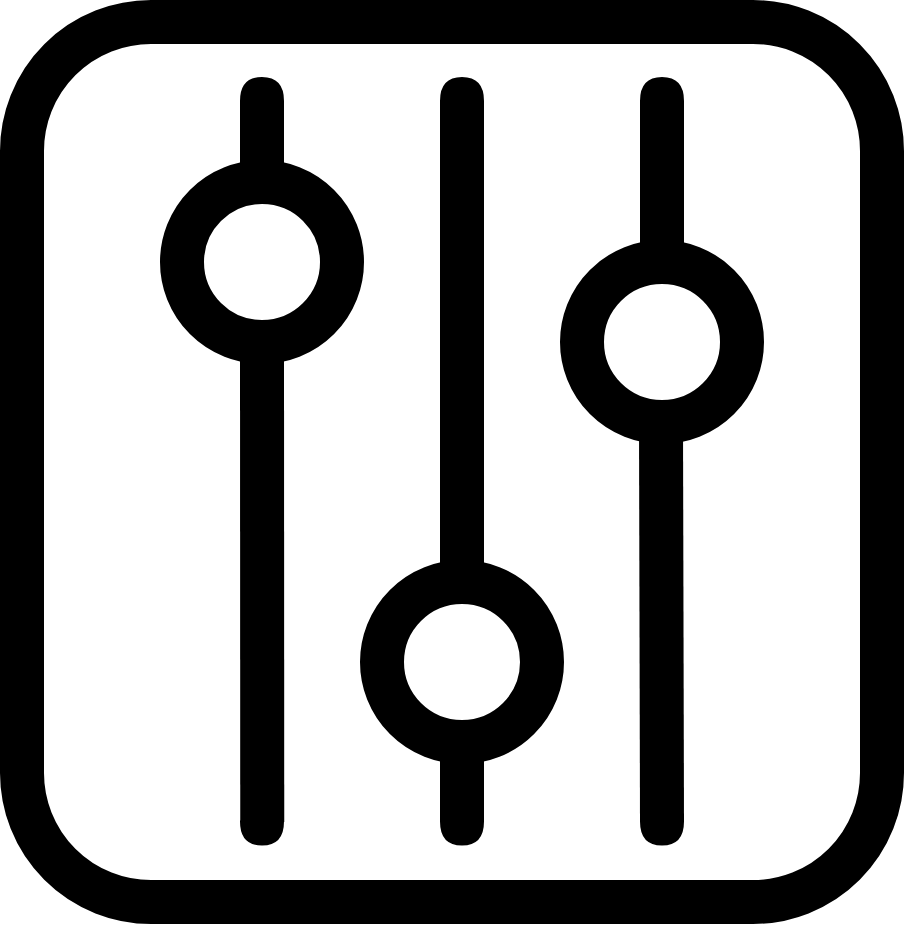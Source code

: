 <mxfile version="26.0.9">
  <diagram name="Seite-1" id="4ODMT-tyjRFM5NADc2XN">
    <mxGraphModel dx="1975" dy="1139" grid="1" gridSize="1" guides="1" tooltips="1" connect="1" arrows="1" fold="1" page="1" pageScale="1" pageWidth="512" pageHeight="512" math="0" shadow="0">
      <root>
        <mxCell id="0" />
        <mxCell id="1" parent="0" />
        <mxCell id="_KdyNQBvBpn_tOjGs-hn-2" value="" style="ellipse;whiteSpace=wrap;html=1;aspect=fixed;strokeWidth=22;fillColor=none;" vertex="1" parent="1">
          <mxGeometry x="120" y="120" width="80" height="80" as="geometry" />
        </mxCell>
        <mxCell id="_KdyNQBvBpn_tOjGs-hn-3" value="" style="ellipse;whiteSpace=wrap;html=1;aspect=fixed;strokeWidth=22;fillColor=none;" vertex="1" parent="1">
          <mxGeometry x="220" y="320" width="80" height="80" as="geometry" />
        </mxCell>
        <mxCell id="_KdyNQBvBpn_tOjGs-hn-4" value="" style="ellipse;whiteSpace=wrap;html=1;aspect=fixed;strokeWidth=22;fillColor=none;" vertex="1" parent="1">
          <mxGeometry x="320" y="160" width="80" height="80" as="geometry" />
        </mxCell>
        <mxCell id="_KdyNQBvBpn_tOjGs-hn-5" value="" style="endArrow=none;html=1;rounded=1;entryX=0.5;entryY=1;entryDx=0;entryDy=0;exitX=0.273;exitY=0.909;exitDx=0;exitDy=0;exitPerimeter=0;strokeWidth=22;curved=0;" edge="1" parent="1" target="_KdyNQBvBpn_tOjGs-hn-2">
          <mxGeometry width="50" height="50" relative="1" as="geometry">
            <mxPoint x="160.12" y="439.96" as="sourcePoint" />
            <mxPoint x="490" y="400" as="targetPoint" />
          </mxGeometry>
        </mxCell>
        <mxCell id="_KdyNQBvBpn_tOjGs-hn-6" value="" style="endArrow=none;html=1;rounded=1;entryX=0.5;entryY=1;entryDx=0;entryDy=0;strokeWidth=22;curved=0;" edge="1" parent="1">
          <mxGeometry width="50" height="50" relative="1" as="geometry">
            <mxPoint x="360" y="440" as="sourcePoint" />
            <mxPoint x="359.5" y="240" as="targetPoint" />
          </mxGeometry>
        </mxCell>
        <mxCell id="_KdyNQBvBpn_tOjGs-hn-7" value="" style="endArrow=none;html=1;rounded=1;exitX=0.5;exitY=0;exitDx=0;exitDy=0;strokeWidth=22;curved=0;" edge="1" parent="1" source="_KdyNQBvBpn_tOjGs-hn-2">
          <mxGeometry width="50" height="50" relative="1" as="geometry">
            <mxPoint x="159.62" y="120.0" as="sourcePoint" />
            <mxPoint x="160" y="80" as="targetPoint" />
          </mxGeometry>
        </mxCell>
        <mxCell id="_KdyNQBvBpn_tOjGs-hn-8" value="" style="endArrow=none;html=1;rounded=1;exitX=0.5;exitY=0;exitDx=0;exitDy=0;strokeWidth=22;curved=0;" edge="1" parent="1" source="_KdyNQBvBpn_tOjGs-hn-4">
          <mxGeometry width="50" height="50" relative="1" as="geometry">
            <mxPoint x="359.5" y="160.0" as="sourcePoint" />
            <mxPoint x="360" y="80" as="targetPoint" />
          </mxGeometry>
        </mxCell>
        <mxCell id="_KdyNQBvBpn_tOjGs-hn-9" value="" style="endArrow=none;html=1;rounded=1;exitX=0.5;exitY=0;exitDx=0;exitDy=0;strokeWidth=22;curved=0;" edge="1" parent="1" source="_KdyNQBvBpn_tOjGs-hn-3">
          <mxGeometry width="50" height="50" relative="1" as="geometry">
            <mxPoint x="370" y="170" as="sourcePoint" />
            <mxPoint x="260" y="80" as="targetPoint" />
          </mxGeometry>
        </mxCell>
        <mxCell id="_KdyNQBvBpn_tOjGs-hn-10" value="" style="endArrow=none;html=1;rounded=1;strokeWidth=22;curved=0;entryX=0.5;entryY=1;entryDx=0;entryDy=0;" edge="1" parent="1" target="_KdyNQBvBpn_tOjGs-hn-3">
          <mxGeometry width="50" height="50" relative="1" as="geometry">
            <mxPoint x="260" y="440" as="sourcePoint" />
            <mxPoint x="380" y="100" as="targetPoint" />
          </mxGeometry>
        </mxCell>
        <mxCell id="_KdyNQBvBpn_tOjGs-hn-11" value="" style="rounded=1;whiteSpace=wrap;html=1;fillColor=none;strokeWidth=22;" vertex="1" parent="1">
          <mxGeometry x="40" y="40" width="430" height="440" as="geometry" />
        </mxCell>
        <mxCell id="_KdyNQBvBpn_tOjGs-hn-13" value="" style="shape=or;whiteSpace=wrap;html=1;rotation=-90;fillColor=#000000;" vertex="1" parent="1">
          <mxGeometry x="154.25" y="63.25" width="11.5" height="21" as="geometry" />
        </mxCell>
        <mxCell id="_KdyNQBvBpn_tOjGs-hn-14" value="" style="shape=or;whiteSpace=wrap;html=1;rotation=-90;fillColor=#000000;" vertex="1" parent="1">
          <mxGeometry x="254.25" y="63.25" width="11.5" height="21" as="geometry" />
        </mxCell>
        <mxCell id="_KdyNQBvBpn_tOjGs-hn-15" value="" style="shape=or;whiteSpace=wrap;html=1;rotation=-90;fillColor=#000000;" vertex="1" parent="1">
          <mxGeometry x="354.25" y="63.25" width="11.5" height="21" as="geometry" />
        </mxCell>
        <mxCell id="_KdyNQBvBpn_tOjGs-hn-16" value="" style="shape=or;whiteSpace=wrap;html=1;rotation=-90;fillColor=#000000;flipV=1;flipH=1;" vertex="1" parent="1">
          <mxGeometry x="154.25" y="435" width="11.5" height="21" as="geometry" />
        </mxCell>
        <mxCell id="_KdyNQBvBpn_tOjGs-hn-17" value="" style="shape=or;whiteSpace=wrap;html=1;rotation=-90;fillColor=#000000;flipV=1;flipH=1;" vertex="1" parent="1">
          <mxGeometry x="254.25" y="435" width="11.5" height="21" as="geometry" />
        </mxCell>
        <mxCell id="_KdyNQBvBpn_tOjGs-hn-18" value="" style="shape=or;whiteSpace=wrap;html=1;rotation=-90;fillColor=#000000;flipH=1;" vertex="1" parent="1">
          <mxGeometry x="354.25" y="435" width="11.5" height="21" as="geometry" />
        </mxCell>
      </root>
    </mxGraphModel>
  </diagram>
</mxfile>
